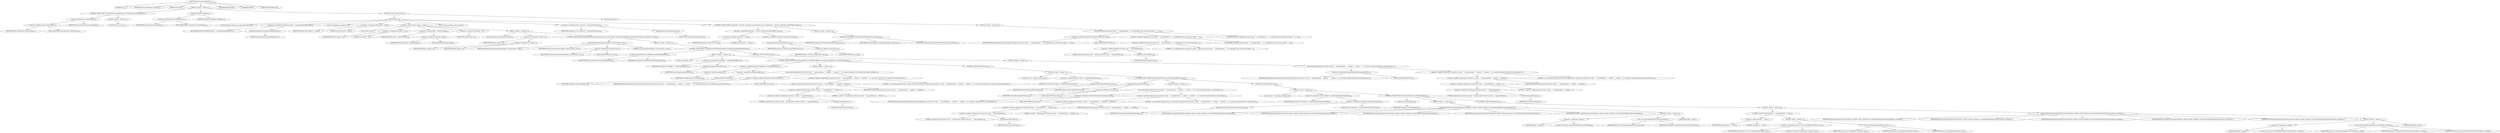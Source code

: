 digraph "loadConverterMethods" {  
"337" [label = <(METHOD,loadConverterMethods)<SUB>141</SUB>> ]
"23" [label = <(PARAM,this)<SUB>141</SUB>> ]
"338" [label = <(PARAM,TypeConverterRegistry registry)<SUB>141</SUB>> ]
"339" [label = <(PARAM,Class type)<SUB>141</SUB>> ]
"340" [label = <(BLOCK,&lt;empty&gt;,&lt;empty&gt;)<SUB>141</SUB>> ]
"341" [label = <(CONTROL_STRUCTURE,if (visitedClasses.contains(type)),if (visitedClasses.contains(type)))<SUB>142</SUB>> ]
"342" [label = <(contains,visitedClasses.contains(type))<SUB>142</SUB>> ]
"343" [label = <(&lt;operator&gt;.fieldAccess,this.visitedClasses)<SUB>142</SUB>> ]
"344" [label = <(IDENTIFIER,this,visitedClasses.contains(type))<SUB>142</SUB>> ]
"345" [label = <(FIELD_IDENTIFIER,visitedClasses,visitedClasses)<SUB>142</SUB>> ]
"346" [label = <(IDENTIFIER,type,visitedClasses.contains(type))<SUB>142</SUB>> ]
"347" [label = <(BLOCK,&lt;empty&gt;,&lt;empty&gt;)<SUB>142</SUB>> ]
"348" [label = <(RETURN,return;,return;)<SUB>143</SUB>> ]
"349" [label = <(add,visitedClasses.add(type))<SUB>145</SUB>> ]
"350" [label = <(&lt;operator&gt;.fieldAccess,this.visitedClasses)<SUB>145</SUB>> ]
"351" [label = <(IDENTIFIER,this,visitedClasses.add(type))<SUB>145</SUB>> ]
"352" [label = <(FIELD_IDENTIFIER,visitedClasses,visitedClasses)<SUB>145</SUB>> ]
"353" [label = <(IDENTIFIER,type,visitedClasses.add(type))<SUB>145</SUB>> ]
"354" [label = <(CONTROL_STRUCTURE,try,try)<SUB>146</SUB>> ]
"355" [label = <(BLOCK,try,try)<SUB>146</SUB>> ]
"356" [label = <(LOCAL,Method[] methods: java.lang.reflect.Method[])> ]
"357" [label = <(&lt;operator&gt;.assignment,Method[] methods = type.getDeclaredMethods())<SUB>147</SUB>> ]
"358" [label = <(IDENTIFIER,methods,Method[] methods = type.getDeclaredMethods())<SUB>147</SUB>> ]
"359" [label = <(getDeclaredMethods,type.getDeclaredMethods())<SUB>147</SUB>> ]
"360" [label = <(IDENTIFIER,type,type.getDeclaredMethods())<SUB>147</SUB>> ]
"26" [label = <(LOCAL,CachingInjector injector: ANY)> ]
"361" [label = <(&lt;operator&gt;.assignment,ANY injector = null)<SUB>148</SUB>> ]
"362" [label = <(IDENTIFIER,injector,ANY injector = null)<SUB>148</SUB>> ]
"363" [label = <(LITERAL,null,ANY injector = null)<SUB>148</SUB>> ]
"364" [label = <(CONTROL_STRUCTURE,&lt;empty&gt;,&lt;empty&gt;)> ]
"365" [label = <(LOCAL,$idx0: int)<SUB>150</SUB>> ]
"366" [label = <(&lt;operator&gt;.assignment,int $idx0 = 0)<SUB>150</SUB>> ]
"367" [label = <(IDENTIFIER,$idx0,int $idx0 = 0)<SUB>150</SUB>> ]
"368" [label = <(LITERAL,0,int $idx0 = 0)<SUB>150</SUB>> ]
"369" [label = <(&lt;operator&gt;.lessThan,$idx0 &lt; methods.length)<SUB>150</SUB>> ]
"370" [label = <(IDENTIFIER,$idx0,$idx0 &lt; methods.length)<SUB>150</SUB>> ]
"371" [label = <(&lt;operator&gt;.fieldAccess,methods.length)<SUB>150</SUB>> ]
"372" [label = <(IDENTIFIER,methods,$idx0 &lt; methods.length)<SUB>150</SUB>> ]
"373" [label = <(FIELD_IDENTIFIER,length,length)<SUB>150</SUB>> ]
"374" [label = <(&lt;operator&gt;.postIncrement,$idx0++)<SUB>150</SUB>> ]
"375" [label = <(IDENTIFIER,$idx0,$idx0++)<SUB>150</SUB>> ]
"376" [label = <(BLOCK,&lt;empty&gt;,&lt;empty&gt;)<SUB>150</SUB>> ]
"377" [label = <(LOCAL,method: java.lang.reflect.Method)<SUB>150</SUB>> ]
"378" [label = <(&lt;operator&gt;.assignment,&lt;empty&gt;)<SUB>150</SUB>> ]
"379" [label = <(IDENTIFIER,method,&lt;empty&gt;)<SUB>150</SUB>> ]
"380" [label = <(&lt;operator&gt;.indexAccess,&lt;empty&gt;)<SUB>150</SUB>> ]
"381" [label = <(IDENTIFIER,methods,&lt;empty&gt;)<SUB>150</SUB>> ]
"382" [label = <(IDENTIFIER,$idx0,&lt;empty&gt;)<SUB>150</SUB>> ]
"383" [label = <(CONTROL_STRUCTURE,if (ObjectHelper.hasAnnotation(method, Converter.class, true)),if (ObjectHelper.hasAnnotation(method, Converter.class, true)))<SUB>153</SUB>> ]
"384" [label = <(hasAnnotation,hasAnnotation(method, Converter.class, true))<SUB>153</SUB>> ]
"385" [label = <(IDENTIFIER,ObjectHelper,hasAnnotation(method, Converter.class, true))<SUB>153</SUB>> ]
"386" [label = <(IDENTIFIER,method,hasAnnotation(method, Converter.class, true))<SUB>153</SUB>> ]
"387" [label = <(&lt;operator&gt;.fieldAccess,Converter.class)<SUB>153</SUB>> ]
"388" [label = <(IDENTIFIER,Converter,hasAnnotation(method, Converter.class, true))<SUB>153</SUB>> ]
"389" [label = <(FIELD_IDENTIFIER,class,class)<SUB>153</SUB>> ]
"390" [label = <(LITERAL,true,hasAnnotation(method, Converter.class, true))<SUB>153</SUB>> ]
"391" [label = <(BLOCK,&lt;empty&gt;,&lt;empty&gt;)<SUB>153</SUB>> ]
"392" [label = <(CONTROL_STRUCTURE,if (isValidConverterMethod(method)),if (isValidConverterMethod(method)))<SUB>154</SUB>> ]
"393" [label = <(isValidConverterMethod,this.isValidConverterMethod(method))<SUB>154</SUB>> ]
"22" [label = <(IDENTIFIER,this,this.isValidConverterMethod(method))<SUB>154</SUB>> ]
"394" [label = <(IDENTIFIER,method,this.isValidConverterMethod(method))<SUB>154</SUB>> ]
"395" [label = <(BLOCK,&lt;empty&gt;,&lt;empty&gt;)<SUB>154</SUB>> ]
"396" [label = <(LOCAL,int modifiers: int)> ]
"397" [label = <(&lt;operator&gt;.assignment,int modifiers = method.getModifiers())<SUB>155</SUB>> ]
"398" [label = <(IDENTIFIER,modifiers,int modifiers = method.getModifiers())<SUB>155</SUB>> ]
"399" [label = <(getModifiers,method.getModifiers())<SUB>155</SUB>> ]
"400" [label = <(IDENTIFIER,method,method.getModifiers())<SUB>155</SUB>> ]
"401" [label = <(CONTROL_STRUCTURE,if (isAbstract(modifiers) || !isPublic(modifiers)),if (isAbstract(modifiers) || !isPublic(modifiers)))<SUB>156</SUB>> ]
"402" [label = <(&lt;operator&gt;.logicalOr,isAbstract(modifiers) || !isPublic(modifiers))<SUB>156</SUB>> ]
"403" [label = <(isAbstract,isAbstract(modifiers))<SUB>156</SUB>> ]
"404" [label = <(IDENTIFIER,modifiers,isAbstract(modifiers))<SUB>156</SUB>> ]
"405" [label = <(&lt;operator&gt;.logicalNot,!isPublic(modifiers))<SUB>156</SUB>> ]
"406" [label = <(isPublic,isPublic(modifiers))<SUB>156</SUB>> ]
"407" [label = <(IDENTIFIER,modifiers,isPublic(modifiers))<SUB>156</SUB>> ]
"408" [label = <(BLOCK,&lt;empty&gt;,&lt;empty&gt;)<SUB>156</SUB>> ]
"409" [label = <(warn,warn(&quot;Ignoring bad converter on type: &quot; + type.getName() + &quot; method: &quot; + method + &quot; as a converter method is not a public and concrete method&quot;))<SUB>157</SUB>> ]
"410" [label = <(&lt;operator&gt;.fieldAccess,AnnotationTypeConverterLoader.LOG)<SUB>157</SUB>> ]
"411" [label = <(IDENTIFIER,AnnotationTypeConverterLoader,warn(&quot;Ignoring bad converter on type: &quot; + type.getName() + &quot; method: &quot; + method + &quot; as a converter method is not a public and concrete method&quot;))<SUB>157</SUB>> ]
"412" [label = <(FIELD_IDENTIFIER,LOG,LOG)<SUB>157</SUB>> ]
"413" [label = <(&lt;operator&gt;.addition,&quot;Ignoring bad converter on type: &quot; + type.getName() + &quot; method: &quot; + method + &quot; as a converter method is not a public and concrete method&quot;)<SUB>157</SUB>> ]
"414" [label = <(&lt;operator&gt;.addition,&quot;Ignoring bad converter on type: &quot; + type.getName() + &quot; method: &quot; + method)<SUB>157</SUB>> ]
"415" [label = <(&lt;operator&gt;.addition,&quot;Ignoring bad converter on type: &quot; + type.getName() + &quot; method: &quot;)<SUB>157</SUB>> ]
"416" [label = <(&lt;operator&gt;.addition,&quot;Ignoring bad converter on type: &quot; + type.getName())<SUB>157</SUB>> ]
"417" [label = <(LITERAL,&quot;Ignoring bad converter on type: &quot;,&quot;Ignoring bad converter on type: &quot; + type.getName())<SUB>157</SUB>> ]
"418" [label = <(getName,type.getName())<SUB>157</SUB>> ]
"419" [label = <(IDENTIFIER,type,type.getName())<SUB>157</SUB>> ]
"420" [label = <(LITERAL,&quot; method: &quot;,&quot;Ignoring bad converter on type: &quot; + type.getName() + &quot; method: &quot;)<SUB>157</SUB>> ]
"421" [label = <(IDENTIFIER,method,&quot;Ignoring bad converter on type: &quot; + type.getName() + &quot; method: &quot; + method)<SUB>157</SUB>> ]
"422" [label = <(LITERAL,&quot; as a converter method is not a public and concrete method&quot;,&quot;Ignoring bad converter on type: &quot; + type.getName() + &quot; method: &quot; + method + &quot; as a converter method is not a public and concrete method&quot;)<SUB>158</SUB>> ]
"423" [label = <(CONTROL_STRUCTURE,else,else)<SUB>159</SUB>> ]
"424" [label = <(BLOCK,&lt;empty&gt;,&lt;empty&gt;)<SUB>159</SUB>> ]
"425" [label = <(LOCAL,Class&lt;?&gt; toType: java.lang.Class)> ]
"426" [label = <(&lt;operator&gt;.assignment,Class toType = method.getReturnType())<SUB>160</SUB>> ]
"427" [label = <(IDENTIFIER,toType,Class toType = method.getReturnType())<SUB>160</SUB>> ]
"428" [label = <(getReturnType,method.getReturnType())<SUB>160</SUB>> ]
"429" [label = <(IDENTIFIER,method,method.getReturnType())<SUB>160</SUB>> ]
"430" [label = <(CONTROL_STRUCTURE,if (toType.equals(Void.class)),if (toType.equals(Void.class)))<SUB>161</SUB>> ]
"431" [label = <(equals,toType.equals(Void.class))<SUB>161</SUB>> ]
"432" [label = <(IDENTIFIER,toType,toType.equals(Void.class))<SUB>161</SUB>> ]
"433" [label = <(&lt;operator&gt;.fieldAccess,Void.class)<SUB>161</SUB>> ]
"434" [label = <(IDENTIFIER,Void,toType.equals(Void.class))<SUB>161</SUB>> ]
"435" [label = <(FIELD_IDENTIFIER,class,class)<SUB>161</SUB>> ]
"436" [label = <(BLOCK,&lt;empty&gt;,&lt;empty&gt;)<SUB>161</SUB>> ]
"437" [label = <(warn,warn(&quot;Ignoring bad converter on type: &quot; + type.getName() + &quot; method: &quot; + method + &quot; as a converter method returns a void method&quot;))<SUB>162</SUB>> ]
"438" [label = <(&lt;operator&gt;.fieldAccess,AnnotationTypeConverterLoader.LOG)<SUB>162</SUB>> ]
"439" [label = <(IDENTIFIER,AnnotationTypeConverterLoader,warn(&quot;Ignoring bad converter on type: &quot; + type.getName() + &quot; method: &quot; + method + &quot; as a converter method returns a void method&quot;))<SUB>162</SUB>> ]
"440" [label = <(FIELD_IDENTIFIER,LOG,LOG)<SUB>162</SUB>> ]
"441" [label = <(&lt;operator&gt;.addition,&quot;Ignoring bad converter on type: &quot; + type.getName() + &quot; method: &quot; + method + &quot; as a converter method returns a void method&quot;)<SUB>162</SUB>> ]
"442" [label = <(&lt;operator&gt;.addition,&quot;Ignoring bad converter on type: &quot; + type.getName() + &quot; method: &quot; + method)<SUB>162</SUB>> ]
"443" [label = <(&lt;operator&gt;.addition,&quot;Ignoring bad converter on type: &quot; + type.getName() + &quot; method: &quot;)<SUB>162</SUB>> ]
"444" [label = <(&lt;operator&gt;.addition,&quot;Ignoring bad converter on type: &quot; + type.getName())<SUB>162</SUB>> ]
"445" [label = <(LITERAL,&quot;Ignoring bad converter on type: &quot;,&quot;Ignoring bad converter on type: &quot; + type.getName())<SUB>162</SUB>> ]
"446" [label = <(getName,type.getName())<SUB>162</SUB>> ]
"447" [label = <(IDENTIFIER,type,type.getName())<SUB>162</SUB>> ]
"448" [label = <(LITERAL,&quot; method: &quot;,&quot;Ignoring bad converter on type: &quot; + type.getName() + &quot; method: &quot;)<SUB>162</SUB>> ]
"449" [label = <(IDENTIFIER,method,&quot;Ignoring bad converter on type: &quot; + type.getName() + &quot; method: &quot; + method)<SUB>163</SUB>> ]
"450" [label = <(LITERAL,&quot; as a converter method returns a void method&quot;,&quot;Ignoring bad converter on type: &quot; + type.getName() + &quot; method: &quot; + method + &quot; as a converter method returns a void method&quot;)<SUB>163</SUB>> ]
"451" [label = <(CONTROL_STRUCTURE,else,else)<SUB>164</SUB>> ]
"452" [label = <(BLOCK,&lt;empty&gt;,&lt;empty&gt;)<SUB>164</SUB>> ]
"453" [label = <(LOCAL,Class&lt;?&gt; fromType: java.lang.Class)> ]
"454" [label = <(&lt;operator&gt;.assignment,Class fromType = method.getParameterTypes()[0])<SUB>165</SUB>> ]
"455" [label = <(IDENTIFIER,fromType,Class fromType = method.getParameterTypes()[0])<SUB>165</SUB>> ]
"456" [label = <(&lt;operator&gt;.indexAccess,method.getParameterTypes()[0])<SUB>165</SUB>> ]
"457" [label = <(getParameterTypes,method.getParameterTypes())<SUB>165</SUB>> ]
"458" [label = <(IDENTIFIER,method,method.getParameterTypes())<SUB>165</SUB>> ]
"459" [label = <(LITERAL,0,Class fromType = method.getParameterTypes()[0])<SUB>165</SUB>> ]
"460" [label = <(CONTROL_STRUCTURE,if (isStatic(modifiers)),if (isStatic(modifiers)))<SUB>166</SUB>> ]
"461" [label = <(isStatic,isStatic(modifiers))<SUB>166</SUB>> ]
"462" [label = <(IDENTIFIER,modifiers,isStatic(modifiers))<SUB>166</SUB>> ]
"463" [label = <(BLOCK,&lt;empty&gt;,&lt;empty&gt;)<SUB>166</SUB>> ]
"464" [label = <(registerTypeConverter,registerTypeConverter(registry, method, toType, fromType, new StaticMethodTypeConverter(method)))<SUB>167</SUB>> ]
"24" [label = <(IDENTIFIER,this,registerTypeConverter(registry, method, toType, fromType, new StaticMethodTypeConverter(method)))<SUB>167</SUB>> ]
"465" [label = <(IDENTIFIER,registry,registerTypeConverter(registry, method, toType, fromType, new StaticMethodTypeConverter(method)))<SUB>167</SUB>> ]
"466" [label = <(IDENTIFIER,method,registerTypeConverter(registry, method, toType, fromType, new StaticMethodTypeConverter(method)))<SUB>167</SUB>> ]
"467" [label = <(IDENTIFIER,toType,registerTypeConverter(registry, method, toType, fromType, new StaticMethodTypeConverter(method)))<SUB>167</SUB>> ]
"468" [label = <(IDENTIFIER,fromType,registerTypeConverter(registry, method, toType, fromType, new StaticMethodTypeConverter(method)))<SUB>167</SUB>> ]
"469" [label = <(BLOCK,&lt;empty&gt;,&lt;empty&gt;)<SUB>168</SUB>> ]
"470" [label = <(&lt;operator&gt;.assignment,&lt;empty&gt;)> ]
"471" [label = <(IDENTIFIER,$obj7,&lt;empty&gt;)> ]
"472" [label = <(&lt;operator&gt;.alloc,new StaticMethodTypeConverter(method))<SUB>168</SUB>> ]
"473" [label = <(&lt;init&gt;,new StaticMethodTypeConverter(method))<SUB>168</SUB>> ]
"474" [label = <(IDENTIFIER,$obj7,new StaticMethodTypeConverter(method))> ]
"475" [label = <(IDENTIFIER,method,new StaticMethodTypeConverter(method))<SUB>168</SUB>> ]
"476" [label = <(IDENTIFIER,$obj7,&lt;empty&gt;)> ]
"477" [label = <(CONTROL_STRUCTURE,else,else)<SUB>169</SUB>> ]
"478" [label = <(BLOCK,&lt;empty&gt;,&lt;empty&gt;)<SUB>169</SUB>> ]
"479" [label = <(CONTROL_STRUCTURE,if (injector == null),if (injector == null))<SUB>170</SUB>> ]
"480" [label = <(&lt;operator&gt;.equals,injector == null)<SUB>170</SUB>> ]
"481" [label = <(IDENTIFIER,injector,injector == null)<SUB>170</SUB>> ]
"482" [label = <(LITERAL,null,injector == null)<SUB>170</SUB>> ]
"483" [label = <(BLOCK,&lt;empty&gt;,&lt;empty&gt;)<SUB>170</SUB>> ]
"484" [label = <(&lt;operator&gt;.assignment,injector = new CachingInjector(registry, type))<SUB>171</SUB>> ]
"485" [label = <(IDENTIFIER,injector,injector = new CachingInjector(registry, type))<SUB>171</SUB>> ]
"486" [label = <(&lt;operator&gt;.alloc,new CachingInjector(registry, type))<SUB>171</SUB>> ]
"487" [label = <(&lt;init&gt;,new CachingInjector(registry, type))<SUB>171</SUB>> ]
"25" [label = <(IDENTIFIER,injector,new CachingInjector(registry, type))<SUB>171</SUB>> ]
"488" [label = <(IDENTIFIER,registry,new CachingInjector(registry, type))<SUB>171</SUB>> ]
"489" [label = <(IDENTIFIER,type,new CachingInjector(registry, type))<SUB>171</SUB>> ]
"490" [label = <(registerTypeConverter,registerTypeConverter(registry, method, toType, fromType, new InstanceMethodTypeConverter(injector, method)))<SUB>173</SUB>> ]
"27" [label = <(IDENTIFIER,this,registerTypeConverter(registry, method, toType, fromType, new InstanceMethodTypeConverter(injector, method)))<SUB>173</SUB>> ]
"491" [label = <(IDENTIFIER,registry,registerTypeConverter(registry, method, toType, fromType, new InstanceMethodTypeConverter(injector, method)))<SUB>173</SUB>> ]
"492" [label = <(IDENTIFIER,method,registerTypeConverter(registry, method, toType, fromType, new InstanceMethodTypeConverter(injector, method)))<SUB>173</SUB>> ]
"493" [label = <(IDENTIFIER,toType,registerTypeConverter(registry, method, toType, fromType, new InstanceMethodTypeConverter(injector, method)))<SUB>173</SUB>> ]
"494" [label = <(IDENTIFIER,fromType,registerTypeConverter(registry, method, toType, fromType, new InstanceMethodTypeConverter(injector, method)))<SUB>173</SUB>> ]
"495" [label = <(BLOCK,&lt;empty&gt;,&lt;empty&gt;)<SUB>174</SUB>> ]
"496" [label = <(&lt;operator&gt;.assignment,&lt;empty&gt;)> ]
"497" [label = <(IDENTIFIER,$obj9,&lt;empty&gt;)> ]
"498" [label = <(&lt;operator&gt;.alloc,new InstanceMethodTypeConverter(injector, method))<SUB>174</SUB>> ]
"499" [label = <(&lt;init&gt;,new InstanceMethodTypeConverter(injector, method))<SUB>174</SUB>> ]
"500" [label = <(IDENTIFIER,$obj9,new InstanceMethodTypeConverter(injector, method))> ]
"501" [label = <(IDENTIFIER,injector,new InstanceMethodTypeConverter(injector, method))<SUB>174</SUB>> ]
"502" [label = <(IDENTIFIER,method,new InstanceMethodTypeConverter(injector, method))<SUB>174</SUB>> ]
"503" [label = <(IDENTIFIER,$obj9,&lt;empty&gt;)> ]
"504" [label = <(CONTROL_STRUCTURE,else,else)<SUB>178</SUB>> ]
"505" [label = <(BLOCK,&lt;empty&gt;,&lt;empty&gt;)<SUB>178</SUB>> ]
"506" [label = <(warn,warn(&quot;Ignoring bad converter on type: &quot; + type.getName() + &quot; method: &quot; + method + &quot; as a converter method should have one parameter&quot;))<SUB>179</SUB>> ]
"507" [label = <(&lt;operator&gt;.fieldAccess,AnnotationTypeConverterLoader.LOG)<SUB>179</SUB>> ]
"508" [label = <(IDENTIFIER,AnnotationTypeConverterLoader,warn(&quot;Ignoring bad converter on type: &quot; + type.getName() + &quot; method: &quot; + method + &quot; as a converter method should have one parameter&quot;))<SUB>179</SUB>> ]
"509" [label = <(FIELD_IDENTIFIER,LOG,LOG)<SUB>179</SUB>> ]
"510" [label = <(&lt;operator&gt;.addition,&quot;Ignoring bad converter on type: &quot; + type.getName() + &quot; method: &quot; + method + &quot; as a converter method should have one parameter&quot;)<SUB>179</SUB>> ]
"511" [label = <(&lt;operator&gt;.addition,&quot;Ignoring bad converter on type: &quot; + type.getName() + &quot; method: &quot; + method)<SUB>179</SUB>> ]
"512" [label = <(&lt;operator&gt;.addition,&quot;Ignoring bad converter on type: &quot; + type.getName() + &quot; method: &quot;)<SUB>179</SUB>> ]
"513" [label = <(&lt;operator&gt;.addition,&quot;Ignoring bad converter on type: &quot; + type.getName())<SUB>179</SUB>> ]
"514" [label = <(LITERAL,&quot;Ignoring bad converter on type: &quot;,&quot;Ignoring bad converter on type: &quot; + type.getName())<SUB>179</SUB>> ]
"515" [label = <(getName,type.getName())<SUB>179</SUB>> ]
"516" [label = <(IDENTIFIER,type,type.getName())<SUB>179</SUB>> ]
"517" [label = <(LITERAL,&quot; method: &quot;,&quot;Ignoring bad converter on type: &quot; + type.getName() + &quot; method: &quot;)<SUB>179</SUB>> ]
"518" [label = <(IDENTIFIER,method,&quot;Ignoring bad converter on type: &quot; + type.getName() + &quot; method: &quot; + method)<SUB>179</SUB>> ]
"519" [label = <(LITERAL,&quot; as a converter method should have one parameter&quot;,&quot;Ignoring bad converter on type: &quot; + type.getName() + &quot; method: &quot; + method + &quot; as a converter method should have one parameter&quot;)<SUB>180</SUB>> ]
"520" [label = <(LOCAL,Class superclass: java.lang.Class)> ]
"521" [label = <(&lt;operator&gt;.assignment,Class superclass = type.getSuperclass())<SUB>185</SUB>> ]
"522" [label = <(IDENTIFIER,superclass,Class superclass = type.getSuperclass())<SUB>185</SUB>> ]
"523" [label = <(getSuperclass,type.getSuperclass())<SUB>185</SUB>> ]
"524" [label = <(IDENTIFIER,type,type.getSuperclass())<SUB>185</SUB>> ]
"525" [label = <(CONTROL_STRUCTURE,if (superclass != null &amp;&amp; !superclass.equals(Object.class)),if (superclass != null &amp;&amp; !superclass.equals(Object.class)))<SUB>186</SUB>> ]
"526" [label = <(&lt;operator&gt;.logicalAnd,superclass != null &amp;&amp; !superclass.equals(Object.class))<SUB>186</SUB>> ]
"527" [label = <(&lt;operator&gt;.notEquals,superclass != null)<SUB>186</SUB>> ]
"528" [label = <(IDENTIFIER,superclass,superclass != null)<SUB>186</SUB>> ]
"529" [label = <(LITERAL,null,superclass != null)<SUB>186</SUB>> ]
"530" [label = <(&lt;operator&gt;.logicalNot,!superclass.equals(Object.class))<SUB>186</SUB>> ]
"531" [label = <(equals,superclass.equals(Object.class))<SUB>186</SUB>> ]
"532" [label = <(IDENTIFIER,superclass,superclass.equals(Object.class))<SUB>186</SUB>> ]
"533" [label = <(&lt;operator&gt;.fieldAccess,Object.class)<SUB>186</SUB>> ]
"534" [label = <(IDENTIFIER,Object,superclass.equals(Object.class))<SUB>186</SUB>> ]
"535" [label = <(FIELD_IDENTIFIER,class,class)<SUB>186</SUB>> ]
"536" [label = <(BLOCK,&lt;empty&gt;,&lt;empty&gt;)<SUB>186</SUB>> ]
"537" [label = <(loadConverterMethods,loadConverterMethods(registry, superclass))<SUB>187</SUB>> ]
"28" [label = <(IDENTIFIER,this,loadConverterMethods(registry, superclass))<SUB>187</SUB>> ]
"538" [label = <(IDENTIFIER,registry,loadConverterMethods(registry, superclass))<SUB>187</SUB>> ]
"539" [label = <(IDENTIFIER,superclass,loadConverterMethods(registry, superclass))<SUB>187</SUB>> ]
"540" [label = <(BLOCK,catch,catch)> ]
"541" [label = <(BLOCK,&lt;empty&gt;,&lt;empty&gt;)<SUB>189</SUB>> ]
"542" [label = <(warn,warn(&quot;Ignoring converter type: &quot; + type.getName() + &quot; as a dependent class could not be found: &quot; + e, e))<SUB>190</SUB>> ]
"543" [label = <(&lt;operator&gt;.fieldAccess,AnnotationTypeConverterLoader.LOG)<SUB>190</SUB>> ]
"544" [label = <(IDENTIFIER,AnnotationTypeConverterLoader,warn(&quot;Ignoring converter type: &quot; + type.getName() + &quot; as a dependent class could not be found: &quot; + e, e))<SUB>190</SUB>> ]
"545" [label = <(FIELD_IDENTIFIER,LOG,LOG)<SUB>190</SUB>> ]
"546" [label = <(&lt;operator&gt;.addition,&quot;Ignoring converter type: &quot; + type.getName() + &quot; as a dependent class could not be found: &quot; + e)<SUB>190</SUB>> ]
"547" [label = <(&lt;operator&gt;.addition,&quot;Ignoring converter type: &quot; + type.getName() + &quot; as a dependent class could not be found: &quot;)<SUB>190</SUB>> ]
"548" [label = <(&lt;operator&gt;.addition,&quot;Ignoring converter type: &quot; + type.getName())<SUB>190</SUB>> ]
"549" [label = <(LITERAL,&quot;Ignoring converter type: &quot;,&quot;Ignoring converter type: &quot; + type.getName())<SUB>190</SUB>> ]
"550" [label = <(getName,type.getName())<SUB>190</SUB>> ]
"551" [label = <(IDENTIFIER,type,type.getName())<SUB>190</SUB>> ]
"552" [label = <(LITERAL,&quot; as a dependent class could not be found: &quot;,&quot;Ignoring converter type: &quot; + type.getName() + &quot; as a dependent class could not be found: &quot;)<SUB>190</SUB>> ]
"553" [label = <(IDENTIFIER,e,&quot;Ignoring converter type: &quot; + type.getName() + &quot; as a dependent class could not be found: &quot; + e)<SUB>190</SUB>> ]
"554" [label = <(IDENTIFIER,e,warn(&quot;Ignoring converter type: &quot; + type.getName() + &quot; as a dependent class could not be found: &quot; + e, e))<SUB>190</SUB>> ]
"555" [label = <(MODIFIER,PROTECTED)> ]
"556" [label = <(MODIFIER,VIRTUAL)> ]
"557" [label = <(METHOD_RETURN,void)<SUB>141</SUB>> ]
  "337" -> "23" 
  "337" -> "338" 
  "337" -> "339" 
  "337" -> "340" 
  "337" -> "555" 
  "337" -> "556" 
  "337" -> "557" 
  "340" -> "341" 
  "340" -> "349" 
  "340" -> "354" 
  "341" -> "342" 
  "341" -> "347" 
  "342" -> "343" 
  "342" -> "346" 
  "343" -> "344" 
  "343" -> "345" 
  "347" -> "348" 
  "349" -> "350" 
  "349" -> "353" 
  "350" -> "351" 
  "350" -> "352" 
  "354" -> "355" 
  "354" -> "540" 
  "355" -> "356" 
  "355" -> "357" 
  "355" -> "26" 
  "355" -> "361" 
  "355" -> "364" 
  "355" -> "520" 
  "355" -> "521" 
  "355" -> "525" 
  "357" -> "358" 
  "357" -> "359" 
  "359" -> "360" 
  "361" -> "362" 
  "361" -> "363" 
  "364" -> "365" 
  "364" -> "366" 
  "364" -> "369" 
  "364" -> "374" 
  "364" -> "376" 
  "366" -> "367" 
  "366" -> "368" 
  "369" -> "370" 
  "369" -> "371" 
  "371" -> "372" 
  "371" -> "373" 
  "374" -> "375" 
  "376" -> "377" 
  "376" -> "378" 
  "376" -> "383" 
  "378" -> "379" 
  "378" -> "380" 
  "380" -> "381" 
  "380" -> "382" 
  "383" -> "384" 
  "383" -> "391" 
  "384" -> "385" 
  "384" -> "386" 
  "384" -> "387" 
  "384" -> "390" 
  "387" -> "388" 
  "387" -> "389" 
  "391" -> "392" 
  "392" -> "393" 
  "392" -> "395" 
  "392" -> "504" 
  "393" -> "22" 
  "393" -> "394" 
  "395" -> "396" 
  "395" -> "397" 
  "395" -> "401" 
  "397" -> "398" 
  "397" -> "399" 
  "399" -> "400" 
  "401" -> "402" 
  "401" -> "408" 
  "401" -> "423" 
  "402" -> "403" 
  "402" -> "405" 
  "403" -> "404" 
  "405" -> "406" 
  "406" -> "407" 
  "408" -> "409" 
  "409" -> "410" 
  "409" -> "413" 
  "410" -> "411" 
  "410" -> "412" 
  "413" -> "414" 
  "413" -> "422" 
  "414" -> "415" 
  "414" -> "421" 
  "415" -> "416" 
  "415" -> "420" 
  "416" -> "417" 
  "416" -> "418" 
  "418" -> "419" 
  "423" -> "424" 
  "424" -> "425" 
  "424" -> "426" 
  "424" -> "430" 
  "426" -> "427" 
  "426" -> "428" 
  "428" -> "429" 
  "430" -> "431" 
  "430" -> "436" 
  "430" -> "451" 
  "431" -> "432" 
  "431" -> "433" 
  "433" -> "434" 
  "433" -> "435" 
  "436" -> "437" 
  "437" -> "438" 
  "437" -> "441" 
  "438" -> "439" 
  "438" -> "440" 
  "441" -> "442" 
  "441" -> "450" 
  "442" -> "443" 
  "442" -> "449" 
  "443" -> "444" 
  "443" -> "448" 
  "444" -> "445" 
  "444" -> "446" 
  "446" -> "447" 
  "451" -> "452" 
  "452" -> "453" 
  "452" -> "454" 
  "452" -> "460" 
  "454" -> "455" 
  "454" -> "456" 
  "456" -> "457" 
  "456" -> "459" 
  "457" -> "458" 
  "460" -> "461" 
  "460" -> "463" 
  "460" -> "477" 
  "461" -> "462" 
  "463" -> "464" 
  "464" -> "24" 
  "464" -> "465" 
  "464" -> "466" 
  "464" -> "467" 
  "464" -> "468" 
  "464" -> "469" 
  "469" -> "470" 
  "469" -> "473" 
  "469" -> "476" 
  "470" -> "471" 
  "470" -> "472" 
  "473" -> "474" 
  "473" -> "475" 
  "477" -> "478" 
  "478" -> "479" 
  "478" -> "490" 
  "479" -> "480" 
  "479" -> "483" 
  "480" -> "481" 
  "480" -> "482" 
  "483" -> "484" 
  "483" -> "487" 
  "484" -> "485" 
  "484" -> "486" 
  "487" -> "25" 
  "487" -> "488" 
  "487" -> "489" 
  "490" -> "27" 
  "490" -> "491" 
  "490" -> "492" 
  "490" -> "493" 
  "490" -> "494" 
  "490" -> "495" 
  "495" -> "496" 
  "495" -> "499" 
  "495" -> "503" 
  "496" -> "497" 
  "496" -> "498" 
  "499" -> "500" 
  "499" -> "501" 
  "499" -> "502" 
  "504" -> "505" 
  "505" -> "506" 
  "506" -> "507" 
  "506" -> "510" 
  "507" -> "508" 
  "507" -> "509" 
  "510" -> "511" 
  "510" -> "519" 
  "511" -> "512" 
  "511" -> "518" 
  "512" -> "513" 
  "512" -> "517" 
  "513" -> "514" 
  "513" -> "515" 
  "515" -> "516" 
  "521" -> "522" 
  "521" -> "523" 
  "523" -> "524" 
  "525" -> "526" 
  "525" -> "536" 
  "526" -> "527" 
  "526" -> "530" 
  "527" -> "528" 
  "527" -> "529" 
  "530" -> "531" 
  "531" -> "532" 
  "531" -> "533" 
  "533" -> "534" 
  "533" -> "535" 
  "536" -> "537" 
  "537" -> "28" 
  "537" -> "538" 
  "537" -> "539" 
  "540" -> "541" 
  "541" -> "542" 
  "542" -> "543" 
  "542" -> "546" 
  "542" -> "554" 
  "543" -> "544" 
  "543" -> "545" 
  "546" -> "547" 
  "546" -> "553" 
  "547" -> "548" 
  "547" -> "552" 
  "548" -> "549" 
  "548" -> "550" 
  "550" -> "551" 
}
